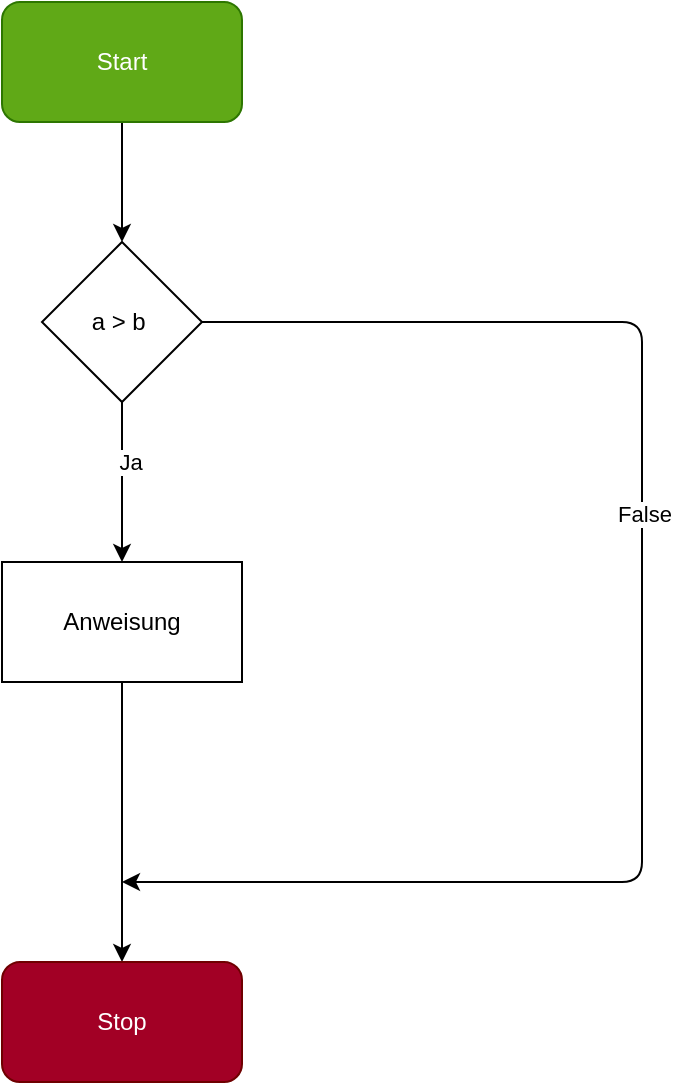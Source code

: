 <mxfile>
    <diagram id="GzQS9olVtL7NGRVQoedZ" name="If construction">
        <mxGraphModel dx="798" dy="610" grid="1" gridSize="10" guides="1" tooltips="1" connect="1" arrows="1" fold="1" page="1" pageScale="1" pageWidth="827" pageHeight="1169" math="0" shadow="0">
            <root>
                <mxCell id="0"/>
                <mxCell id="1" parent="0"/>
                <mxCell id="7" style="edgeStyle=none;html=1;entryX=0.5;entryY=0;entryDx=0;entryDy=0;" edge="1" parent="1" source="3" target="4">
                    <mxGeometry relative="1" as="geometry"/>
                </mxCell>
                <mxCell id="3" value="Start" style="rounded=1;whiteSpace=wrap;html=1;fillColor=#60a917;fontColor=#ffffff;strokeColor=#2D7600;" vertex="1" parent="1">
                    <mxGeometry x="320" y="40" width="120" height="60" as="geometry"/>
                </mxCell>
                <mxCell id="8" style="edgeStyle=none;html=1;" edge="1" parent="1" source="4" target="5">
                    <mxGeometry relative="1" as="geometry"/>
                </mxCell>
                <mxCell id="eZh_wlEU6HBbLNZuZ4tf-15" value="Ja" style="edgeLabel;html=1;align=center;verticalAlign=middle;resizable=0;points=[];" vertex="1" connectable="0" parent="8">
                    <mxGeometry x="-0.25" y="4" relative="1" as="geometry">
                        <mxPoint as="offset"/>
                    </mxGeometry>
                </mxCell>
                <mxCell id="13" value="" style="edgeStyle=none;html=1;" edge="1" parent="1" source="4">
                    <mxGeometry relative="1" as="geometry">
                        <mxPoint x="380" y="480" as="targetPoint"/>
                        <Array as="points">
                            <mxPoint x="640" y="200"/>
                            <mxPoint x="640" y="480"/>
                        </Array>
                    </mxGeometry>
                </mxCell>
                <mxCell id="15" value="False" style="edgeLabel;html=1;align=center;verticalAlign=middle;resizable=0;points=[];" vertex="1" connectable="0" parent="13">
                    <mxGeometry x="-0.168" y="1" relative="1" as="geometry">
                        <mxPoint as="offset"/>
                    </mxGeometry>
                </mxCell>
                <mxCell id="4" value="a &amp;gt; b&amp;nbsp;" style="rhombus;whiteSpace=wrap;html=1;" vertex="1" parent="1">
                    <mxGeometry x="340" y="160" width="80" height="80" as="geometry"/>
                </mxCell>
                <mxCell id="9" style="edgeStyle=none;html=1;entryX=0.5;entryY=0;entryDx=0;entryDy=0;" edge="1" parent="1" source="5" target="6">
                    <mxGeometry relative="1" as="geometry"/>
                </mxCell>
                <mxCell id="5" value="Anweisung" style="rounded=0;whiteSpace=wrap;html=1;" vertex="1" parent="1">
                    <mxGeometry x="320" y="320" width="120" height="60" as="geometry"/>
                </mxCell>
                <mxCell id="6" value="Stop" style="rounded=1;whiteSpace=wrap;html=1;fillColor=#a20025;fontColor=#ffffff;strokeColor=#6F0000;" vertex="1" parent="1">
                    <mxGeometry x="320" y="520" width="120" height="60" as="geometry"/>
                </mxCell>
            </root>
        </mxGraphModel>
    </diagram>
    <diagram id="CpS3UcEhIOPHSg6wOREl" name="if else ">
        <mxGraphModel dx="798" dy="610" grid="1" gridSize="10" guides="1" tooltips="1" connect="1" arrows="1" fold="1" page="1" pageScale="1" pageWidth="827" pageHeight="1169" math="0" shadow="0">
            <root>
                <mxCell id="BF2_nGpFsZSOp_egAAPo-0"/>
                <mxCell id="BF2_nGpFsZSOp_egAAPo-1" parent="BF2_nGpFsZSOp_egAAPo-0"/>
                <mxCell id="ixhvaTsh4-1OSz7Kp1CR-0" style="edgeStyle=none;html=1;entryX=0.5;entryY=0;entryDx=0;entryDy=0;" edge="1" parent="BF2_nGpFsZSOp_egAAPo-1" source="BF2_nGpFsZSOp_egAAPo-2" target="BF2_nGpFsZSOp_egAAPo-4">
                    <mxGeometry relative="1" as="geometry"/>
                </mxCell>
                <mxCell id="BF2_nGpFsZSOp_egAAPo-2" value="Start" style="rounded=1;whiteSpace=wrap;html=1;" vertex="1" parent="BF2_nGpFsZSOp_egAAPo-1">
                    <mxGeometry x="320" y="40" width="120" height="60" as="geometry"/>
                </mxCell>
                <mxCell id="BF2_nGpFsZSOp_egAAPo-3" value="Stop" style="rounded=1;whiteSpace=wrap;html=1;" vertex="1" parent="BF2_nGpFsZSOp_egAAPo-1">
                    <mxGeometry x="330" y="510" width="120" height="60" as="geometry"/>
                </mxCell>
                <mxCell id="ixhvaTsh4-1OSz7Kp1CR-4" value="" style="edgeStyle=none;html=1;entryX=0.333;entryY=0;entryDx=0;entryDy=0;entryPerimeter=0;" edge="1" parent="BF2_nGpFsZSOp_egAAPo-1" source="BF2_nGpFsZSOp_egAAPo-4" target="ixhvaTsh4-1OSz7Kp1CR-1">
                    <mxGeometry relative="1" as="geometry">
                        <Array as="points">
                            <mxPoint x="240" y="200"/>
                        </Array>
                    </mxGeometry>
                </mxCell>
                <mxCell id="ixhvaTsh4-1OSz7Kp1CR-6" value="" style="edgeStyle=none;html=1;" edge="1" parent="BF2_nGpFsZSOp_egAAPo-1" source="BF2_nGpFsZSOp_egAAPo-4">
                    <mxGeometry relative="1" as="geometry">
                        <mxPoint x="520" y="270" as="targetPoint"/>
                        <Array as="points">
                            <mxPoint x="520" y="200"/>
                        </Array>
                    </mxGeometry>
                </mxCell>
                <mxCell id="BF2_nGpFsZSOp_egAAPo-4" value="a &amp;gt;b" style="rhombus;whiteSpace=wrap;html=1;" vertex="1" parent="BF2_nGpFsZSOp_egAAPo-1">
                    <mxGeometry x="340" y="160" width="80" height="80" as="geometry"/>
                </mxCell>
                <mxCell id="ixhvaTsh4-1OSz7Kp1CR-13" value="" style="edgeStyle=none;html=1;" edge="1" parent="BF2_nGpFsZSOp_egAAPo-1" source="ixhvaTsh4-1OSz7Kp1CR-1">
                    <mxGeometry relative="1" as="geometry">
                        <mxPoint x="390" y="480" as="targetPoint"/>
                        <Array as="points">
                            <mxPoint x="260" y="480"/>
                        </Array>
                    </mxGeometry>
                </mxCell>
                <mxCell id="ixhvaTsh4-1OSz7Kp1CR-1" value="Anweisung 1" style="rounded=0;whiteSpace=wrap;html=1;" vertex="1" parent="BF2_nGpFsZSOp_egAAPo-1">
                    <mxGeometry x="200" y="280" width="120" height="60" as="geometry"/>
                </mxCell>
                <mxCell id="ixhvaTsh4-1OSz7Kp1CR-11" value="" style="edgeStyle=none;html=1;exitX=0.642;exitY=1.033;exitDx=0;exitDy=0;exitPerimeter=0;" edge="1" parent="BF2_nGpFsZSOp_egAAPo-1" source="ixhvaTsh4-1OSz7Kp1CR-2">
                    <mxGeometry relative="1" as="geometry">
                        <mxPoint x="520" y="350" as="sourcePoint"/>
                        <mxPoint x="390" y="480" as="targetPoint"/>
                        <Array as="points">
                            <mxPoint x="520" y="480"/>
                            <mxPoint x="480" y="480"/>
                        </Array>
                    </mxGeometry>
                </mxCell>
                <mxCell id="ixhvaTsh4-1OSz7Kp1CR-2" value="Anweisung 2" style="rounded=0;whiteSpace=wrap;html=1;" vertex="1" parent="BF2_nGpFsZSOp_egAAPo-1">
                    <mxGeometry x="440" y="280" width="120" height="60" as="geometry"/>
                </mxCell>
                <mxCell id="ixhvaTsh4-1OSz7Kp1CR-8" style="edgeStyle=none;html=1;" edge="1" parent="BF2_nGpFsZSOp_egAAPo-1">
                    <mxGeometry relative="1" as="geometry">
                        <mxPoint x="560" y="200" as="sourcePoint"/>
                        <mxPoint x="560" y="200" as="targetPoint"/>
                    </mxGeometry>
                </mxCell>
                <mxCell id="ixhvaTsh4-1OSz7Kp1CR-18" value="" style="endArrow=classic;html=1;entryX=0.5;entryY=0;entryDx=0;entryDy=0;" edge="1" parent="BF2_nGpFsZSOp_egAAPo-1" target="BF2_nGpFsZSOp_egAAPo-3">
                    <mxGeometry width="50" height="50" relative="1" as="geometry">
                        <mxPoint x="390" y="480" as="sourcePoint"/>
                        <mxPoint x="380" y="400" as="targetPoint"/>
                    </mxGeometry>
                </mxCell>
            </root>
        </mxGraphModel>
    </diagram>
    <diagram id="hGyYn5BBHc5aTzdAwc_p" name="if-elseif-else">
        <mxGraphModel dx="998" dy="763" grid="1" gridSize="10" guides="1" tooltips="1" connect="1" arrows="1" fold="1" page="1" pageScale="1" pageWidth="827" pageHeight="1169" math="0" shadow="0">
            <root>
                <object label="" id="RgKafoVbnIWB7_ILqAD--0">
                    <mxCell/>
                </object>
                <mxCell id="RgKafoVbnIWB7_ILqAD--1" parent="RgKafoVbnIWB7_ILqAD--0"/>
                <mxCell id="RgKafoVbnIWB7_ILqAD--10" style="edgeStyle=none;shape=connector;rounded=1;html=1;labelBackgroundColor=default;fontFamily=Helvetica;fontSize=11;fontColor=default;endArrow=classic;strokeColor=default;" edge="1" parent="RgKafoVbnIWB7_ILqAD--1" source="RgKafoVbnIWB7_ILqAD--2" target="RgKafoVbnIWB7_ILqAD--5">
                    <mxGeometry relative="1" as="geometry"/>
                </mxCell>
                <mxCell id="RgKafoVbnIWB7_ILqAD--2" value="Start" style="rounded=1;whiteSpace=wrap;html=1;" vertex="1" parent="RgKafoVbnIWB7_ILqAD--1">
                    <mxGeometry x="320" y="40" width="120" height="60" as="geometry"/>
                </mxCell>
                <mxCell id="RgKafoVbnIWB7_ILqAD--17" style="edgeStyle=none;shape=connector;rounded=1;html=1;entryX=-0.017;entryY=0.383;entryDx=0;entryDy=0;entryPerimeter=0;labelBackgroundColor=default;fontFamily=Helvetica;fontSize=11;fontColor=default;endArrow=classic;strokeColor=default;exitX=0.34;exitY=1.08;exitDx=0;exitDy=0;exitPerimeter=0;" edge="1" parent="RgKafoVbnIWB7_ILqAD--1" source="RgKafoVbnIWB7_ILqAD--3" target="RgKafoVbnIWB7_ILqAD--4">
                    <mxGeometry relative="1" as="geometry">
                        <Array as="points">
                            <mxPoint x="354" y="533"/>
                        </Array>
                    </mxGeometry>
                </mxCell>
                <mxCell id="RgKafoVbnIWB7_ILqAD--3" value="John ist älter" style="rounded=0;whiteSpace=wrap;html=1;" vertex="1" parent="RgKafoVbnIWB7_ILqAD--1">
                    <mxGeometry x="320" y="320" width="100" height="50" as="geometry"/>
                </mxCell>
                <mxCell id="RgKafoVbnIWB7_ILqAD--4" value="Stop" style="rounded=1;whiteSpace=wrap;html=1;" vertex="1" parent="RgKafoVbnIWB7_ILqAD--1">
                    <mxGeometry x="390" y="510" width="120" height="60" as="geometry"/>
                </mxCell>
                <mxCell id="RgKafoVbnIWB7_ILqAD--8" style="edgeStyle=none;shape=connector;rounded=1;html=1;entryX=0.6;entryY=-0.04;entryDx=0;entryDy=0;entryPerimeter=0;labelBackgroundColor=default;fontFamily=Helvetica;fontSize=11;fontColor=default;endArrow=classic;strokeColor=default;" edge="1" parent="RgKafoVbnIWB7_ILqAD--1" source="RgKafoVbnIWB7_ILqAD--5" target="RgKafoVbnIWB7_ILqAD--3">
                    <mxGeometry relative="1" as="geometry"/>
                </mxCell>
                <mxCell id="RgKafoVbnIWB7_ILqAD--9" value="true" style="edgeLabel;html=1;align=center;verticalAlign=middle;resizable=0;points=[];fontSize=11;fontFamily=Helvetica;fontColor=default;" vertex="1" connectable="0" parent="RgKafoVbnIWB7_ILqAD--8">
                    <mxGeometry x="0.457" y="1" relative="1" as="geometry">
                        <mxPoint as="offset"/>
                    </mxGeometry>
                </mxCell>
                <mxCell id="RgKafoVbnIWB7_ILqAD--13" value="" style="edgeStyle=none;shape=connector;rounded=1;html=1;labelBackgroundColor=default;fontFamily=Helvetica;fontSize=11;fontColor=default;endArrow=classic;strokeColor=default;entryX=0.5;entryY=0;entryDx=0;entryDy=0;" edge="1" parent="RgKafoVbnIWB7_ILqAD--1" source="RgKafoVbnIWB7_ILqAD--5" target="RgKafoVbnIWB7_ILqAD--12">
                    <mxGeometry relative="1" as="geometry">
                        <Array as="points">
                            <mxPoint x="500" y="190"/>
                        </Array>
                    </mxGeometry>
                </mxCell>
                <mxCell id="RgKafoVbnIWB7_ILqAD--5" value="ist John&amp;nbsp;&lt;br&gt;älter" style="rhombus;whiteSpace=wrap;html=1;" vertex="1" parent="RgKafoVbnIWB7_ILqAD--1">
                    <mxGeometry x="340" y="150" width="80" height="80" as="geometry"/>
                </mxCell>
                <mxCell id="RgKafoVbnIWB7_ILqAD--15" style="edgeStyle=none;shape=connector;rounded=1;html=1;entryX=0.25;entryY=0;entryDx=0;entryDy=0;labelBackgroundColor=default;fontFamily=Helvetica;fontSize=11;fontColor=default;endArrow=classic;strokeColor=default;" edge="1" parent="RgKafoVbnIWB7_ILqAD--1" source="RgKafoVbnIWB7_ILqAD--12" target="RgKafoVbnIWB7_ILqAD--14">
                    <mxGeometry relative="1" as="geometry"/>
                </mxCell>
                <mxCell id="RgKafoVbnIWB7_ILqAD--16" value="true" style="edgeLabel;html=1;align=center;verticalAlign=middle;resizable=0;points=[];fontSize=11;fontFamily=Helvetica;fontColor=default;" vertex="1" connectable="0" parent="RgKafoVbnIWB7_ILqAD--15">
                    <mxGeometry x="0.375" y="1" relative="1" as="geometry">
                        <mxPoint as="offset"/>
                    </mxGeometry>
                </mxCell>
                <mxCell id="RgKafoVbnIWB7_ILqAD--24" value="" style="edgeStyle=none;shape=connector;rounded=1;html=1;labelBackgroundColor=default;fontFamily=Helvetica;fontSize=11;fontColor=default;endArrow=classic;strokeColor=default;entryX=0.62;entryY=0.04;entryDx=0;entryDy=0;entryPerimeter=0;" edge="1" parent="RgKafoVbnIWB7_ILqAD--1" source="RgKafoVbnIWB7_ILqAD--12" target="RgKafoVbnIWB7_ILqAD--25">
                    <mxGeometry relative="1" as="geometry">
                        <mxPoint x="680" y="360" as="targetPoint"/>
                        <Array as="points">
                            <mxPoint x="682" y="250"/>
                        </Array>
                    </mxGeometry>
                </mxCell>
                <mxCell id="RgKafoVbnIWB7_ILqAD--28" value="false" style="edgeLabel;html=1;align=center;verticalAlign=middle;resizable=0;points=[];fontSize=11;fontFamily=Helvetica;fontColor=default;" vertex="1" connectable="0" parent="RgKafoVbnIWB7_ILqAD--24">
                    <mxGeometry x="0.714" y="1" relative="1" as="geometry">
                        <mxPoint as="offset"/>
                    </mxGeometry>
                </mxCell>
                <mxCell id="RgKafoVbnIWB7_ILqAD--12" value="ist John gleichalt" style="rhombus;whiteSpace=wrap;html=1;" vertex="1" parent="RgKafoVbnIWB7_ILqAD--1">
                    <mxGeometry x="460" y="210" width="80" height="80" as="geometry"/>
                </mxCell>
                <mxCell id="RgKafoVbnIWB7_ILqAD--20" value="" style="edgeStyle=none;shape=connector;rounded=1;html=1;labelBackgroundColor=default;fontFamily=Helvetica;fontSize=11;fontColor=default;endArrow=classic;strokeColor=default;entryX=1;entryY=0.5;entryDx=0;entryDy=0;" edge="1" parent="RgKafoVbnIWB7_ILqAD--1" source="RgKafoVbnIWB7_ILqAD--14" target="RgKafoVbnIWB7_ILqAD--4">
                    <mxGeometry relative="1" as="geometry">
                        <Array as="points">
                            <mxPoint x="529" y="540"/>
                        </Array>
                    </mxGeometry>
                </mxCell>
                <mxCell id="RgKafoVbnIWB7_ILqAD--14" value="John ist gleichalt" style="rounded=0;whiteSpace=wrap;html=1;" vertex="1" parent="RgKafoVbnIWB7_ILqAD--1">
                    <mxGeometry x="479" y="350" width="100" height="50" as="geometry"/>
                </mxCell>
                <mxCell id="RgKafoVbnIWB7_ILqAD--27" value="" style="edgeStyle=none;shape=connector;rounded=1;html=1;labelBackgroundColor=default;fontFamily=Helvetica;fontSize=11;fontColor=default;endArrow=classic;strokeColor=default;entryX=1.008;entryY=0.883;entryDx=0;entryDy=0;entryPerimeter=0;" edge="1" parent="RgKafoVbnIWB7_ILqAD--1" source="RgKafoVbnIWB7_ILqAD--25" target="RgKafoVbnIWB7_ILqAD--4">
                    <mxGeometry relative="1" as="geometry">
                        <mxPoint x="630" y="560" as="targetPoint"/>
                        <Array as="points">
                            <mxPoint x="670" y="560"/>
                        </Array>
                    </mxGeometry>
                </mxCell>
                <mxCell id="RgKafoVbnIWB7_ILqAD--25" value="John ist jünger" style="rounded=0;whiteSpace=wrap;html=1;" vertex="1" parent="RgKafoVbnIWB7_ILqAD--1">
                    <mxGeometry x="620" y="400" width="100" height="50" as="geometry"/>
                </mxCell>
            </root>
        </mxGraphModel>
    </diagram>
</mxfile>